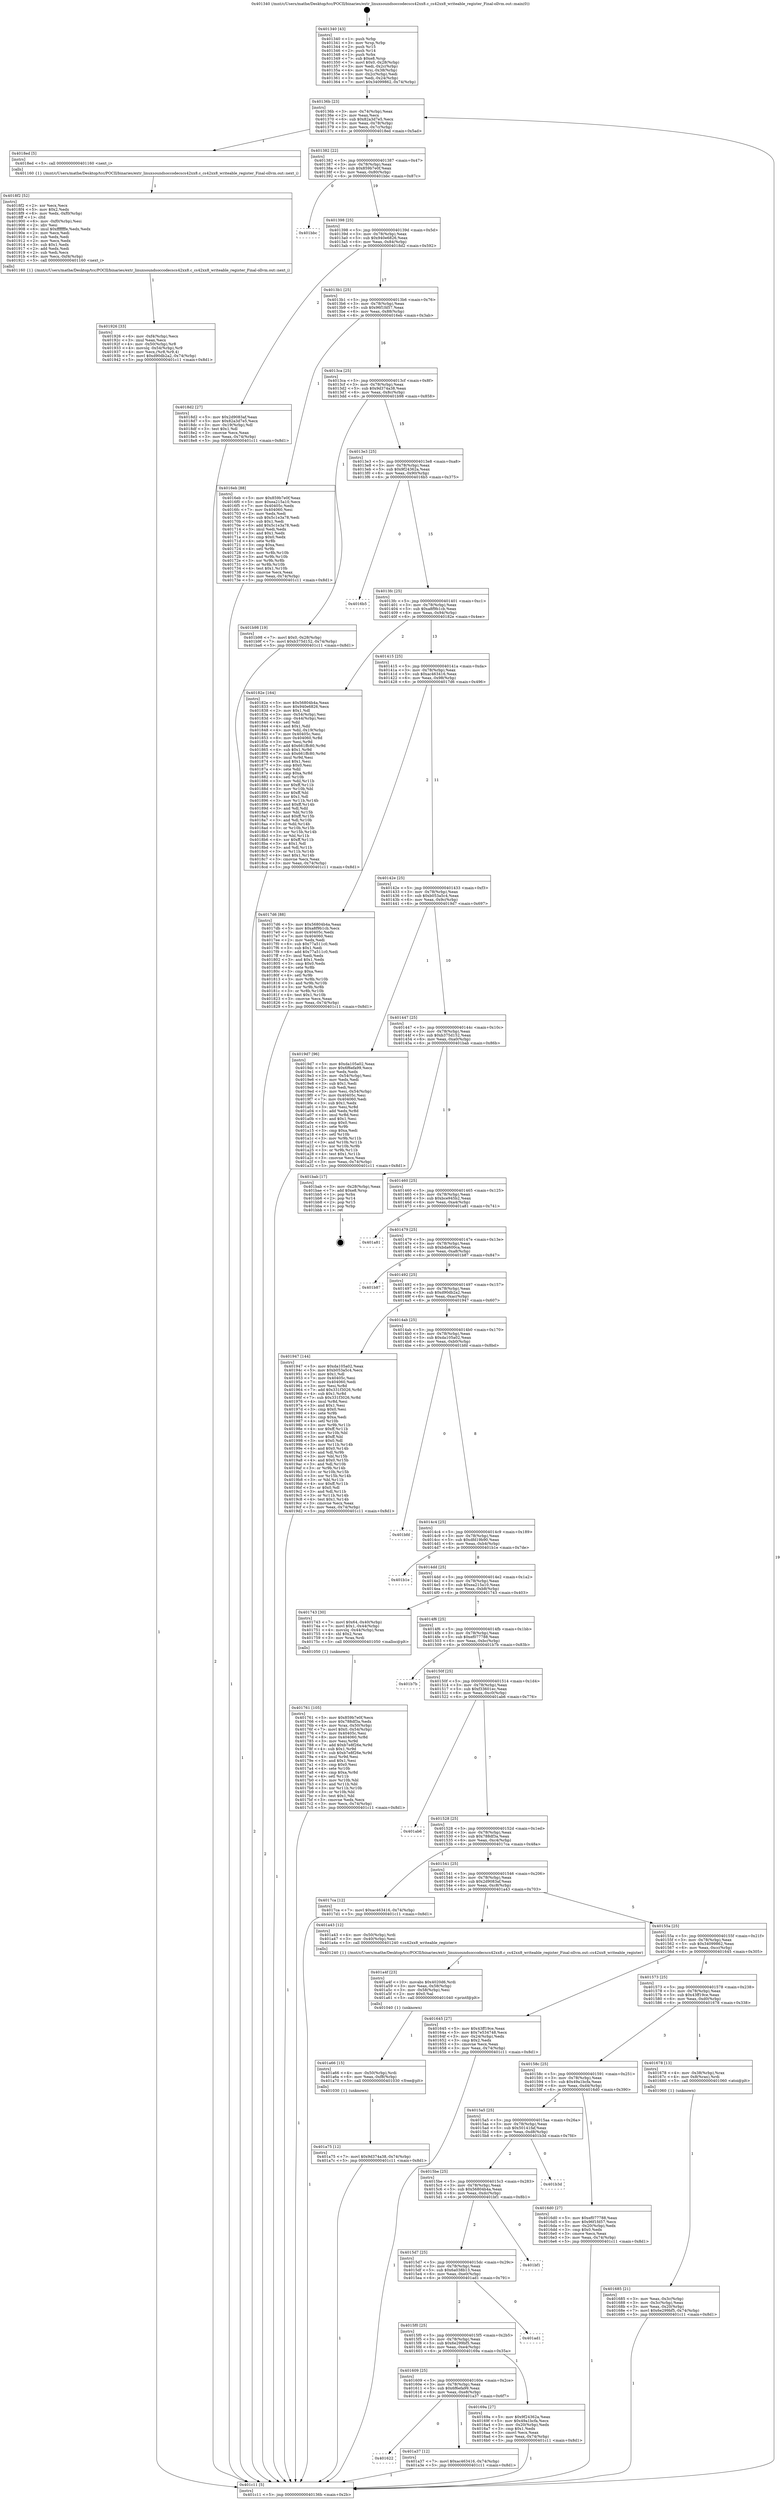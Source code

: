 digraph "0x401340" {
  label = "0x401340 (/mnt/c/Users/mathe/Desktop/tcc/POCII/binaries/extr_linuxsoundsoccodecscs42xx8.c_cs42xx8_writeable_register_Final-ollvm.out::main(0))"
  labelloc = "t"
  node[shape=record]

  Entry [label="",width=0.3,height=0.3,shape=circle,fillcolor=black,style=filled]
  "0x40136b" [label="{
     0x40136b [23]\l
     | [instrs]\l
     &nbsp;&nbsp;0x40136b \<+3\>: mov -0x74(%rbp),%eax\l
     &nbsp;&nbsp;0x40136e \<+2\>: mov %eax,%ecx\l
     &nbsp;&nbsp;0x401370 \<+6\>: sub $0x82a3d7e5,%ecx\l
     &nbsp;&nbsp;0x401376 \<+3\>: mov %eax,-0x78(%rbp)\l
     &nbsp;&nbsp;0x401379 \<+3\>: mov %ecx,-0x7c(%rbp)\l
     &nbsp;&nbsp;0x40137c \<+6\>: je 00000000004018ed \<main+0x5ad\>\l
  }"]
  "0x4018ed" [label="{
     0x4018ed [5]\l
     | [instrs]\l
     &nbsp;&nbsp;0x4018ed \<+5\>: call 0000000000401160 \<next_i\>\l
     | [calls]\l
     &nbsp;&nbsp;0x401160 \{1\} (/mnt/c/Users/mathe/Desktop/tcc/POCII/binaries/extr_linuxsoundsoccodecscs42xx8.c_cs42xx8_writeable_register_Final-ollvm.out::next_i)\l
  }"]
  "0x401382" [label="{
     0x401382 [22]\l
     | [instrs]\l
     &nbsp;&nbsp;0x401382 \<+5\>: jmp 0000000000401387 \<main+0x47\>\l
     &nbsp;&nbsp;0x401387 \<+3\>: mov -0x78(%rbp),%eax\l
     &nbsp;&nbsp;0x40138a \<+5\>: sub $0x859b7e0f,%eax\l
     &nbsp;&nbsp;0x40138f \<+3\>: mov %eax,-0x80(%rbp)\l
     &nbsp;&nbsp;0x401392 \<+6\>: je 0000000000401bbc \<main+0x87c\>\l
  }"]
  Exit [label="",width=0.3,height=0.3,shape=circle,fillcolor=black,style=filled,peripheries=2]
  "0x401bbc" [label="{
     0x401bbc\l
  }", style=dashed]
  "0x401398" [label="{
     0x401398 [25]\l
     | [instrs]\l
     &nbsp;&nbsp;0x401398 \<+5\>: jmp 000000000040139d \<main+0x5d\>\l
     &nbsp;&nbsp;0x40139d \<+3\>: mov -0x78(%rbp),%eax\l
     &nbsp;&nbsp;0x4013a0 \<+5\>: sub $0x940e6826,%eax\l
     &nbsp;&nbsp;0x4013a5 \<+6\>: mov %eax,-0x84(%rbp)\l
     &nbsp;&nbsp;0x4013ab \<+6\>: je 00000000004018d2 \<main+0x592\>\l
  }"]
  "0x401a75" [label="{
     0x401a75 [12]\l
     | [instrs]\l
     &nbsp;&nbsp;0x401a75 \<+7\>: movl $0x9d374a38,-0x74(%rbp)\l
     &nbsp;&nbsp;0x401a7c \<+5\>: jmp 0000000000401c11 \<main+0x8d1\>\l
  }"]
  "0x4018d2" [label="{
     0x4018d2 [27]\l
     | [instrs]\l
     &nbsp;&nbsp;0x4018d2 \<+5\>: mov $0x2d9083af,%eax\l
     &nbsp;&nbsp;0x4018d7 \<+5\>: mov $0x82a3d7e5,%ecx\l
     &nbsp;&nbsp;0x4018dc \<+3\>: mov -0x19(%rbp),%dl\l
     &nbsp;&nbsp;0x4018df \<+3\>: test $0x1,%dl\l
     &nbsp;&nbsp;0x4018e2 \<+3\>: cmovne %ecx,%eax\l
     &nbsp;&nbsp;0x4018e5 \<+3\>: mov %eax,-0x74(%rbp)\l
     &nbsp;&nbsp;0x4018e8 \<+5\>: jmp 0000000000401c11 \<main+0x8d1\>\l
  }"]
  "0x4013b1" [label="{
     0x4013b1 [25]\l
     | [instrs]\l
     &nbsp;&nbsp;0x4013b1 \<+5\>: jmp 00000000004013b6 \<main+0x76\>\l
     &nbsp;&nbsp;0x4013b6 \<+3\>: mov -0x78(%rbp),%eax\l
     &nbsp;&nbsp;0x4013b9 \<+5\>: sub $0x96f1fd57,%eax\l
     &nbsp;&nbsp;0x4013be \<+6\>: mov %eax,-0x88(%rbp)\l
     &nbsp;&nbsp;0x4013c4 \<+6\>: je 00000000004016eb \<main+0x3ab\>\l
  }"]
  "0x401a66" [label="{
     0x401a66 [15]\l
     | [instrs]\l
     &nbsp;&nbsp;0x401a66 \<+4\>: mov -0x50(%rbp),%rdi\l
     &nbsp;&nbsp;0x401a6a \<+6\>: mov %eax,-0xf8(%rbp)\l
     &nbsp;&nbsp;0x401a70 \<+5\>: call 0000000000401030 \<free@plt\>\l
     | [calls]\l
     &nbsp;&nbsp;0x401030 \{1\} (unknown)\l
  }"]
  "0x4016eb" [label="{
     0x4016eb [88]\l
     | [instrs]\l
     &nbsp;&nbsp;0x4016eb \<+5\>: mov $0x859b7e0f,%eax\l
     &nbsp;&nbsp;0x4016f0 \<+5\>: mov $0xea215a10,%ecx\l
     &nbsp;&nbsp;0x4016f5 \<+7\>: mov 0x40405c,%edx\l
     &nbsp;&nbsp;0x4016fc \<+7\>: mov 0x404060,%esi\l
     &nbsp;&nbsp;0x401703 \<+2\>: mov %edx,%edi\l
     &nbsp;&nbsp;0x401705 \<+6\>: sub $0x5c1e3a78,%edi\l
     &nbsp;&nbsp;0x40170b \<+3\>: sub $0x1,%edi\l
     &nbsp;&nbsp;0x40170e \<+6\>: add $0x5c1e3a78,%edi\l
     &nbsp;&nbsp;0x401714 \<+3\>: imul %edi,%edx\l
     &nbsp;&nbsp;0x401717 \<+3\>: and $0x1,%edx\l
     &nbsp;&nbsp;0x40171a \<+3\>: cmp $0x0,%edx\l
     &nbsp;&nbsp;0x40171d \<+4\>: sete %r8b\l
     &nbsp;&nbsp;0x401721 \<+3\>: cmp $0xa,%esi\l
     &nbsp;&nbsp;0x401724 \<+4\>: setl %r9b\l
     &nbsp;&nbsp;0x401728 \<+3\>: mov %r8b,%r10b\l
     &nbsp;&nbsp;0x40172b \<+3\>: and %r9b,%r10b\l
     &nbsp;&nbsp;0x40172e \<+3\>: xor %r9b,%r8b\l
     &nbsp;&nbsp;0x401731 \<+3\>: or %r8b,%r10b\l
     &nbsp;&nbsp;0x401734 \<+4\>: test $0x1,%r10b\l
     &nbsp;&nbsp;0x401738 \<+3\>: cmovne %ecx,%eax\l
     &nbsp;&nbsp;0x40173b \<+3\>: mov %eax,-0x74(%rbp)\l
     &nbsp;&nbsp;0x40173e \<+5\>: jmp 0000000000401c11 \<main+0x8d1\>\l
  }"]
  "0x4013ca" [label="{
     0x4013ca [25]\l
     | [instrs]\l
     &nbsp;&nbsp;0x4013ca \<+5\>: jmp 00000000004013cf \<main+0x8f\>\l
     &nbsp;&nbsp;0x4013cf \<+3\>: mov -0x78(%rbp),%eax\l
     &nbsp;&nbsp;0x4013d2 \<+5\>: sub $0x9d374a38,%eax\l
     &nbsp;&nbsp;0x4013d7 \<+6\>: mov %eax,-0x8c(%rbp)\l
     &nbsp;&nbsp;0x4013dd \<+6\>: je 0000000000401b98 \<main+0x858\>\l
  }"]
  "0x401a4f" [label="{
     0x401a4f [23]\l
     | [instrs]\l
     &nbsp;&nbsp;0x401a4f \<+10\>: movabs $0x4020d6,%rdi\l
     &nbsp;&nbsp;0x401a59 \<+3\>: mov %eax,-0x58(%rbp)\l
     &nbsp;&nbsp;0x401a5c \<+3\>: mov -0x58(%rbp),%esi\l
     &nbsp;&nbsp;0x401a5f \<+2\>: mov $0x0,%al\l
     &nbsp;&nbsp;0x401a61 \<+5\>: call 0000000000401040 \<printf@plt\>\l
     | [calls]\l
     &nbsp;&nbsp;0x401040 \{1\} (unknown)\l
  }"]
  "0x401b98" [label="{
     0x401b98 [19]\l
     | [instrs]\l
     &nbsp;&nbsp;0x401b98 \<+7\>: movl $0x0,-0x28(%rbp)\l
     &nbsp;&nbsp;0x401b9f \<+7\>: movl $0xb375d152,-0x74(%rbp)\l
     &nbsp;&nbsp;0x401ba6 \<+5\>: jmp 0000000000401c11 \<main+0x8d1\>\l
  }"]
  "0x4013e3" [label="{
     0x4013e3 [25]\l
     | [instrs]\l
     &nbsp;&nbsp;0x4013e3 \<+5\>: jmp 00000000004013e8 \<main+0xa8\>\l
     &nbsp;&nbsp;0x4013e8 \<+3\>: mov -0x78(%rbp),%eax\l
     &nbsp;&nbsp;0x4013eb \<+5\>: sub $0x9f24362a,%eax\l
     &nbsp;&nbsp;0x4013f0 \<+6\>: mov %eax,-0x90(%rbp)\l
     &nbsp;&nbsp;0x4013f6 \<+6\>: je 00000000004016b5 \<main+0x375\>\l
  }"]
  "0x401622" [label="{
     0x401622\l
  }", style=dashed]
  "0x4016b5" [label="{
     0x4016b5\l
  }", style=dashed]
  "0x4013fc" [label="{
     0x4013fc [25]\l
     | [instrs]\l
     &nbsp;&nbsp;0x4013fc \<+5\>: jmp 0000000000401401 \<main+0xc1\>\l
     &nbsp;&nbsp;0x401401 \<+3\>: mov -0x78(%rbp),%eax\l
     &nbsp;&nbsp;0x401404 \<+5\>: sub $0xa8f9b1cb,%eax\l
     &nbsp;&nbsp;0x401409 \<+6\>: mov %eax,-0x94(%rbp)\l
     &nbsp;&nbsp;0x40140f \<+6\>: je 000000000040182e \<main+0x4ee\>\l
  }"]
  "0x401a37" [label="{
     0x401a37 [12]\l
     | [instrs]\l
     &nbsp;&nbsp;0x401a37 \<+7\>: movl $0xac463416,-0x74(%rbp)\l
     &nbsp;&nbsp;0x401a3e \<+5\>: jmp 0000000000401c11 \<main+0x8d1\>\l
  }"]
  "0x40182e" [label="{
     0x40182e [164]\l
     | [instrs]\l
     &nbsp;&nbsp;0x40182e \<+5\>: mov $0x56804b4a,%eax\l
     &nbsp;&nbsp;0x401833 \<+5\>: mov $0x940e6826,%ecx\l
     &nbsp;&nbsp;0x401838 \<+2\>: mov $0x1,%dl\l
     &nbsp;&nbsp;0x40183a \<+3\>: mov -0x54(%rbp),%esi\l
     &nbsp;&nbsp;0x40183d \<+3\>: cmp -0x44(%rbp),%esi\l
     &nbsp;&nbsp;0x401840 \<+4\>: setl %dil\l
     &nbsp;&nbsp;0x401844 \<+4\>: and $0x1,%dil\l
     &nbsp;&nbsp;0x401848 \<+4\>: mov %dil,-0x19(%rbp)\l
     &nbsp;&nbsp;0x40184c \<+7\>: mov 0x40405c,%esi\l
     &nbsp;&nbsp;0x401853 \<+8\>: mov 0x404060,%r8d\l
     &nbsp;&nbsp;0x40185b \<+3\>: mov %esi,%r9d\l
     &nbsp;&nbsp;0x40185e \<+7\>: add $0x661ffc80,%r9d\l
     &nbsp;&nbsp;0x401865 \<+4\>: sub $0x1,%r9d\l
     &nbsp;&nbsp;0x401869 \<+7\>: sub $0x661ffc80,%r9d\l
     &nbsp;&nbsp;0x401870 \<+4\>: imul %r9d,%esi\l
     &nbsp;&nbsp;0x401874 \<+3\>: and $0x1,%esi\l
     &nbsp;&nbsp;0x401877 \<+3\>: cmp $0x0,%esi\l
     &nbsp;&nbsp;0x40187a \<+4\>: sete %dil\l
     &nbsp;&nbsp;0x40187e \<+4\>: cmp $0xa,%r8d\l
     &nbsp;&nbsp;0x401882 \<+4\>: setl %r10b\l
     &nbsp;&nbsp;0x401886 \<+3\>: mov %dil,%r11b\l
     &nbsp;&nbsp;0x401889 \<+4\>: xor $0xff,%r11b\l
     &nbsp;&nbsp;0x40188d \<+3\>: mov %r10b,%bl\l
     &nbsp;&nbsp;0x401890 \<+3\>: xor $0xff,%bl\l
     &nbsp;&nbsp;0x401893 \<+3\>: xor $0x1,%dl\l
     &nbsp;&nbsp;0x401896 \<+3\>: mov %r11b,%r14b\l
     &nbsp;&nbsp;0x401899 \<+4\>: and $0xff,%r14b\l
     &nbsp;&nbsp;0x40189d \<+3\>: and %dl,%dil\l
     &nbsp;&nbsp;0x4018a0 \<+3\>: mov %bl,%r15b\l
     &nbsp;&nbsp;0x4018a3 \<+4\>: and $0xff,%r15b\l
     &nbsp;&nbsp;0x4018a7 \<+3\>: and %dl,%r10b\l
     &nbsp;&nbsp;0x4018aa \<+3\>: or %dil,%r14b\l
     &nbsp;&nbsp;0x4018ad \<+3\>: or %r10b,%r15b\l
     &nbsp;&nbsp;0x4018b0 \<+3\>: xor %r15b,%r14b\l
     &nbsp;&nbsp;0x4018b3 \<+3\>: or %bl,%r11b\l
     &nbsp;&nbsp;0x4018b6 \<+4\>: xor $0xff,%r11b\l
     &nbsp;&nbsp;0x4018ba \<+3\>: or $0x1,%dl\l
     &nbsp;&nbsp;0x4018bd \<+3\>: and %dl,%r11b\l
     &nbsp;&nbsp;0x4018c0 \<+3\>: or %r11b,%r14b\l
     &nbsp;&nbsp;0x4018c3 \<+4\>: test $0x1,%r14b\l
     &nbsp;&nbsp;0x4018c7 \<+3\>: cmovne %ecx,%eax\l
     &nbsp;&nbsp;0x4018ca \<+3\>: mov %eax,-0x74(%rbp)\l
     &nbsp;&nbsp;0x4018cd \<+5\>: jmp 0000000000401c11 \<main+0x8d1\>\l
  }"]
  "0x401415" [label="{
     0x401415 [25]\l
     | [instrs]\l
     &nbsp;&nbsp;0x401415 \<+5\>: jmp 000000000040141a \<main+0xda\>\l
     &nbsp;&nbsp;0x40141a \<+3\>: mov -0x78(%rbp),%eax\l
     &nbsp;&nbsp;0x40141d \<+5\>: sub $0xac463416,%eax\l
     &nbsp;&nbsp;0x401422 \<+6\>: mov %eax,-0x98(%rbp)\l
     &nbsp;&nbsp;0x401428 \<+6\>: je 00000000004017d6 \<main+0x496\>\l
  }"]
  "0x401926" [label="{
     0x401926 [33]\l
     | [instrs]\l
     &nbsp;&nbsp;0x401926 \<+6\>: mov -0xf4(%rbp),%ecx\l
     &nbsp;&nbsp;0x40192c \<+3\>: imul %eax,%ecx\l
     &nbsp;&nbsp;0x40192f \<+4\>: mov -0x50(%rbp),%r8\l
     &nbsp;&nbsp;0x401933 \<+4\>: movslq -0x54(%rbp),%r9\l
     &nbsp;&nbsp;0x401937 \<+4\>: mov %ecx,(%r8,%r9,4)\l
     &nbsp;&nbsp;0x40193b \<+7\>: movl $0xd90db2a2,-0x74(%rbp)\l
     &nbsp;&nbsp;0x401942 \<+5\>: jmp 0000000000401c11 \<main+0x8d1\>\l
  }"]
  "0x4017d6" [label="{
     0x4017d6 [88]\l
     | [instrs]\l
     &nbsp;&nbsp;0x4017d6 \<+5\>: mov $0x56804b4a,%eax\l
     &nbsp;&nbsp;0x4017db \<+5\>: mov $0xa8f9b1cb,%ecx\l
     &nbsp;&nbsp;0x4017e0 \<+7\>: mov 0x40405c,%edx\l
     &nbsp;&nbsp;0x4017e7 \<+7\>: mov 0x404060,%esi\l
     &nbsp;&nbsp;0x4017ee \<+2\>: mov %edx,%edi\l
     &nbsp;&nbsp;0x4017f0 \<+6\>: sub $0x77a511c0,%edi\l
     &nbsp;&nbsp;0x4017f6 \<+3\>: sub $0x1,%edi\l
     &nbsp;&nbsp;0x4017f9 \<+6\>: add $0x77a511c0,%edi\l
     &nbsp;&nbsp;0x4017ff \<+3\>: imul %edi,%edx\l
     &nbsp;&nbsp;0x401802 \<+3\>: and $0x1,%edx\l
     &nbsp;&nbsp;0x401805 \<+3\>: cmp $0x0,%edx\l
     &nbsp;&nbsp;0x401808 \<+4\>: sete %r8b\l
     &nbsp;&nbsp;0x40180c \<+3\>: cmp $0xa,%esi\l
     &nbsp;&nbsp;0x40180f \<+4\>: setl %r9b\l
     &nbsp;&nbsp;0x401813 \<+3\>: mov %r8b,%r10b\l
     &nbsp;&nbsp;0x401816 \<+3\>: and %r9b,%r10b\l
     &nbsp;&nbsp;0x401819 \<+3\>: xor %r9b,%r8b\l
     &nbsp;&nbsp;0x40181c \<+3\>: or %r8b,%r10b\l
     &nbsp;&nbsp;0x40181f \<+4\>: test $0x1,%r10b\l
     &nbsp;&nbsp;0x401823 \<+3\>: cmovne %ecx,%eax\l
     &nbsp;&nbsp;0x401826 \<+3\>: mov %eax,-0x74(%rbp)\l
     &nbsp;&nbsp;0x401829 \<+5\>: jmp 0000000000401c11 \<main+0x8d1\>\l
  }"]
  "0x40142e" [label="{
     0x40142e [25]\l
     | [instrs]\l
     &nbsp;&nbsp;0x40142e \<+5\>: jmp 0000000000401433 \<main+0xf3\>\l
     &nbsp;&nbsp;0x401433 \<+3\>: mov -0x78(%rbp),%eax\l
     &nbsp;&nbsp;0x401436 \<+5\>: sub $0xb053a5c4,%eax\l
     &nbsp;&nbsp;0x40143b \<+6\>: mov %eax,-0x9c(%rbp)\l
     &nbsp;&nbsp;0x401441 \<+6\>: je 00000000004019d7 \<main+0x697\>\l
  }"]
  "0x4018f2" [label="{
     0x4018f2 [52]\l
     | [instrs]\l
     &nbsp;&nbsp;0x4018f2 \<+2\>: xor %ecx,%ecx\l
     &nbsp;&nbsp;0x4018f4 \<+5\>: mov $0x2,%edx\l
     &nbsp;&nbsp;0x4018f9 \<+6\>: mov %edx,-0xf0(%rbp)\l
     &nbsp;&nbsp;0x4018ff \<+1\>: cltd\l
     &nbsp;&nbsp;0x401900 \<+6\>: mov -0xf0(%rbp),%esi\l
     &nbsp;&nbsp;0x401906 \<+2\>: idiv %esi\l
     &nbsp;&nbsp;0x401908 \<+6\>: imul $0xfffffffe,%edx,%edx\l
     &nbsp;&nbsp;0x40190e \<+2\>: mov %ecx,%edi\l
     &nbsp;&nbsp;0x401910 \<+2\>: sub %edx,%edi\l
     &nbsp;&nbsp;0x401912 \<+2\>: mov %ecx,%edx\l
     &nbsp;&nbsp;0x401914 \<+3\>: sub $0x1,%edx\l
     &nbsp;&nbsp;0x401917 \<+2\>: add %edx,%edi\l
     &nbsp;&nbsp;0x401919 \<+2\>: sub %edi,%ecx\l
     &nbsp;&nbsp;0x40191b \<+6\>: mov %ecx,-0xf4(%rbp)\l
     &nbsp;&nbsp;0x401921 \<+5\>: call 0000000000401160 \<next_i\>\l
     | [calls]\l
     &nbsp;&nbsp;0x401160 \{1\} (/mnt/c/Users/mathe/Desktop/tcc/POCII/binaries/extr_linuxsoundsoccodecscs42xx8.c_cs42xx8_writeable_register_Final-ollvm.out::next_i)\l
  }"]
  "0x4019d7" [label="{
     0x4019d7 [96]\l
     | [instrs]\l
     &nbsp;&nbsp;0x4019d7 \<+5\>: mov $0xda105a02,%eax\l
     &nbsp;&nbsp;0x4019dc \<+5\>: mov $0x6f6efa99,%ecx\l
     &nbsp;&nbsp;0x4019e1 \<+2\>: xor %edx,%edx\l
     &nbsp;&nbsp;0x4019e3 \<+3\>: mov -0x54(%rbp),%esi\l
     &nbsp;&nbsp;0x4019e6 \<+2\>: mov %edx,%edi\l
     &nbsp;&nbsp;0x4019e8 \<+3\>: sub $0x1,%edi\l
     &nbsp;&nbsp;0x4019eb \<+2\>: sub %edi,%esi\l
     &nbsp;&nbsp;0x4019ed \<+3\>: mov %esi,-0x54(%rbp)\l
     &nbsp;&nbsp;0x4019f0 \<+7\>: mov 0x40405c,%esi\l
     &nbsp;&nbsp;0x4019f7 \<+7\>: mov 0x404060,%edi\l
     &nbsp;&nbsp;0x4019fe \<+3\>: sub $0x1,%edx\l
     &nbsp;&nbsp;0x401a01 \<+3\>: mov %esi,%r8d\l
     &nbsp;&nbsp;0x401a04 \<+3\>: add %edx,%r8d\l
     &nbsp;&nbsp;0x401a07 \<+4\>: imul %r8d,%esi\l
     &nbsp;&nbsp;0x401a0b \<+3\>: and $0x1,%esi\l
     &nbsp;&nbsp;0x401a0e \<+3\>: cmp $0x0,%esi\l
     &nbsp;&nbsp;0x401a11 \<+4\>: sete %r9b\l
     &nbsp;&nbsp;0x401a15 \<+3\>: cmp $0xa,%edi\l
     &nbsp;&nbsp;0x401a18 \<+4\>: setl %r10b\l
     &nbsp;&nbsp;0x401a1c \<+3\>: mov %r9b,%r11b\l
     &nbsp;&nbsp;0x401a1f \<+3\>: and %r10b,%r11b\l
     &nbsp;&nbsp;0x401a22 \<+3\>: xor %r10b,%r9b\l
     &nbsp;&nbsp;0x401a25 \<+3\>: or %r9b,%r11b\l
     &nbsp;&nbsp;0x401a28 \<+4\>: test $0x1,%r11b\l
     &nbsp;&nbsp;0x401a2c \<+3\>: cmovne %ecx,%eax\l
     &nbsp;&nbsp;0x401a2f \<+3\>: mov %eax,-0x74(%rbp)\l
     &nbsp;&nbsp;0x401a32 \<+5\>: jmp 0000000000401c11 \<main+0x8d1\>\l
  }"]
  "0x401447" [label="{
     0x401447 [25]\l
     | [instrs]\l
     &nbsp;&nbsp;0x401447 \<+5\>: jmp 000000000040144c \<main+0x10c\>\l
     &nbsp;&nbsp;0x40144c \<+3\>: mov -0x78(%rbp),%eax\l
     &nbsp;&nbsp;0x40144f \<+5\>: sub $0xb375d152,%eax\l
     &nbsp;&nbsp;0x401454 \<+6\>: mov %eax,-0xa0(%rbp)\l
     &nbsp;&nbsp;0x40145a \<+6\>: je 0000000000401bab \<main+0x86b\>\l
  }"]
  "0x401761" [label="{
     0x401761 [105]\l
     | [instrs]\l
     &nbsp;&nbsp;0x401761 \<+5\>: mov $0x859b7e0f,%ecx\l
     &nbsp;&nbsp;0x401766 \<+5\>: mov $0x788df3a,%edx\l
     &nbsp;&nbsp;0x40176b \<+4\>: mov %rax,-0x50(%rbp)\l
     &nbsp;&nbsp;0x40176f \<+7\>: movl $0x0,-0x54(%rbp)\l
     &nbsp;&nbsp;0x401776 \<+7\>: mov 0x40405c,%esi\l
     &nbsp;&nbsp;0x40177d \<+8\>: mov 0x404060,%r8d\l
     &nbsp;&nbsp;0x401785 \<+3\>: mov %esi,%r9d\l
     &nbsp;&nbsp;0x401788 \<+7\>: add $0xb7e8f26e,%r9d\l
     &nbsp;&nbsp;0x40178f \<+4\>: sub $0x1,%r9d\l
     &nbsp;&nbsp;0x401793 \<+7\>: sub $0xb7e8f26e,%r9d\l
     &nbsp;&nbsp;0x40179a \<+4\>: imul %r9d,%esi\l
     &nbsp;&nbsp;0x40179e \<+3\>: and $0x1,%esi\l
     &nbsp;&nbsp;0x4017a1 \<+3\>: cmp $0x0,%esi\l
     &nbsp;&nbsp;0x4017a4 \<+4\>: sete %r10b\l
     &nbsp;&nbsp;0x4017a8 \<+4\>: cmp $0xa,%r8d\l
     &nbsp;&nbsp;0x4017ac \<+4\>: setl %r11b\l
     &nbsp;&nbsp;0x4017b0 \<+3\>: mov %r10b,%bl\l
     &nbsp;&nbsp;0x4017b3 \<+3\>: and %r11b,%bl\l
     &nbsp;&nbsp;0x4017b6 \<+3\>: xor %r11b,%r10b\l
     &nbsp;&nbsp;0x4017b9 \<+3\>: or %r10b,%bl\l
     &nbsp;&nbsp;0x4017bc \<+3\>: test $0x1,%bl\l
     &nbsp;&nbsp;0x4017bf \<+3\>: cmovne %edx,%ecx\l
     &nbsp;&nbsp;0x4017c2 \<+3\>: mov %ecx,-0x74(%rbp)\l
     &nbsp;&nbsp;0x4017c5 \<+5\>: jmp 0000000000401c11 \<main+0x8d1\>\l
  }"]
  "0x401bab" [label="{
     0x401bab [17]\l
     | [instrs]\l
     &nbsp;&nbsp;0x401bab \<+3\>: mov -0x28(%rbp),%eax\l
     &nbsp;&nbsp;0x401bae \<+7\>: add $0xe8,%rsp\l
     &nbsp;&nbsp;0x401bb5 \<+1\>: pop %rbx\l
     &nbsp;&nbsp;0x401bb6 \<+2\>: pop %r14\l
     &nbsp;&nbsp;0x401bb8 \<+2\>: pop %r15\l
     &nbsp;&nbsp;0x401bba \<+1\>: pop %rbp\l
     &nbsp;&nbsp;0x401bbb \<+1\>: ret\l
  }"]
  "0x401460" [label="{
     0x401460 [25]\l
     | [instrs]\l
     &nbsp;&nbsp;0x401460 \<+5\>: jmp 0000000000401465 \<main+0x125\>\l
     &nbsp;&nbsp;0x401465 \<+3\>: mov -0x78(%rbp),%eax\l
     &nbsp;&nbsp;0x401468 \<+5\>: sub $0xbce945b2,%eax\l
     &nbsp;&nbsp;0x40146d \<+6\>: mov %eax,-0xa4(%rbp)\l
     &nbsp;&nbsp;0x401473 \<+6\>: je 0000000000401a81 \<main+0x741\>\l
  }"]
  "0x401609" [label="{
     0x401609 [25]\l
     | [instrs]\l
     &nbsp;&nbsp;0x401609 \<+5\>: jmp 000000000040160e \<main+0x2ce\>\l
     &nbsp;&nbsp;0x40160e \<+3\>: mov -0x78(%rbp),%eax\l
     &nbsp;&nbsp;0x401611 \<+5\>: sub $0x6f6efa99,%eax\l
     &nbsp;&nbsp;0x401616 \<+6\>: mov %eax,-0xe8(%rbp)\l
     &nbsp;&nbsp;0x40161c \<+6\>: je 0000000000401a37 \<main+0x6f7\>\l
  }"]
  "0x401a81" [label="{
     0x401a81\l
  }", style=dashed]
  "0x401479" [label="{
     0x401479 [25]\l
     | [instrs]\l
     &nbsp;&nbsp;0x401479 \<+5\>: jmp 000000000040147e \<main+0x13e\>\l
     &nbsp;&nbsp;0x40147e \<+3\>: mov -0x78(%rbp),%eax\l
     &nbsp;&nbsp;0x401481 \<+5\>: sub $0xbda600ca,%eax\l
     &nbsp;&nbsp;0x401486 \<+6\>: mov %eax,-0xa8(%rbp)\l
     &nbsp;&nbsp;0x40148c \<+6\>: je 0000000000401b87 \<main+0x847\>\l
  }"]
  "0x40169a" [label="{
     0x40169a [27]\l
     | [instrs]\l
     &nbsp;&nbsp;0x40169a \<+5\>: mov $0x9f24362a,%eax\l
     &nbsp;&nbsp;0x40169f \<+5\>: mov $0x49a1bcfa,%ecx\l
     &nbsp;&nbsp;0x4016a4 \<+3\>: mov -0x20(%rbp),%edx\l
     &nbsp;&nbsp;0x4016a7 \<+3\>: cmp $0x1,%edx\l
     &nbsp;&nbsp;0x4016aa \<+3\>: cmovl %ecx,%eax\l
     &nbsp;&nbsp;0x4016ad \<+3\>: mov %eax,-0x74(%rbp)\l
     &nbsp;&nbsp;0x4016b0 \<+5\>: jmp 0000000000401c11 \<main+0x8d1\>\l
  }"]
  "0x401b87" [label="{
     0x401b87\l
  }", style=dashed]
  "0x401492" [label="{
     0x401492 [25]\l
     | [instrs]\l
     &nbsp;&nbsp;0x401492 \<+5\>: jmp 0000000000401497 \<main+0x157\>\l
     &nbsp;&nbsp;0x401497 \<+3\>: mov -0x78(%rbp),%eax\l
     &nbsp;&nbsp;0x40149a \<+5\>: sub $0xd90db2a2,%eax\l
     &nbsp;&nbsp;0x40149f \<+6\>: mov %eax,-0xac(%rbp)\l
     &nbsp;&nbsp;0x4014a5 \<+6\>: je 0000000000401947 \<main+0x607\>\l
  }"]
  "0x4015f0" [label="{
     0x4015f0 [25]\l
     | [instrs]\l
     &nbsp;&nbsp;0x4015f0 \<+5\>: jmp 00000000004015f5 \<main+0x2b5\>\l
     &nbsp;&nbsp;0x4015f5 \<+3\>: mov -0x78(%rbp),%eax\l
     &nbsp;&nbsp;0x4015f8 \<+5\>: sub $0x6e299bf5,%eax\l
     &nbsp;&nbsp;0x4015fd \<+6\>: mov %eax,-0xe4(%rbp)\l
     &nbsp;&nbsp;0x401603 \<+6\>: je 000000000040169a \<main+0x35a\>\l
  }"]
  "0x401947" [label="{
     0x401947 [144]\l
     | [instrs]\l
     &nbsp;&nbsp;0x401947 \<+5\>: mov $0xda105a02,%eax\l
     &nbsp;&nbsp;0x40194c \<+5\>: mov $0xb053a5c4,%ecx\l
     &nbsp;&nbsp;0x401951 \<+2\>: mov $0x1,%dl\l
     &nbsp;&nbsp;0x401953 \<+7\>: mov 0x40405c,%esi\l
     &nbsp;&nbsp;0x40195a \<+7\>: mov 0x404060,%edi\l
     &nbsp;&nbsp;0x401961 \<+3\>: mov %esi,%r8d\l
     &nbsp;&nbsp;0x401964 \<+7\>: add $0x331f3026,%r8d\l
     &nbsp;&nbsp;0x40196b \<+4\>: sub $0x1,%r8d\l
     &nbsp;&nbsp;0x40196f \<+7\>: sub $0x331f3026,%r8d\l
     &nbsp;&nbsp;0x401976 \<+4\>: imul %r8d,%esi\l
     &nbsp;&nbsp;0x40197a \<+3\>: and $0x1,%esi\l
     &nbsp;&nbsp;0x40197d \<+3\>: cmp $0x0,%esi\l
     &nbsp;&nbsp;0x401980 \<+4\>: sete %r9b\l
     &nbsp;&nbsp;0x401984 \<+3\>: cmp $0xa,%edi\l
     &nbsp;&nbsp;0x401987 \<+4\>: setl %r10b\l
     &nbsp;&nbsp;0x40198b \<+3\>: mov %r9b,%r11b\l
     &nbsp;&nbsp;0x40198e \<+4\>: xor $0xff,%r11b\l
     &nbsp;&nbsp;0x401992 \<+3\>: mov %r10b,%bl\l
     &nbsp;&nbsp;0x401995 \<+3\>: xor $0xff,%bl\l
     &nbsp;&nbsp;0x401998 \<+3\>: xor $0x0,%dl\l
     &nbsp;&nbsp;0x40199b \<+3\>: mov %r11b,%r14b\l
     &nbsp;&nbsp;0x40199e \<+4\>: and $0x0,%r14b\l
     &nbsp;&nbsp;0x4019a2 \<+3\>: and %dl,%r9b\l
     &nbsp;&nbsp;0x4019a5 \<+3\>: mov %bl,%r15b\l
     &nbsp;&nbsp;0x4019a8 \<+4\>: and $0x0,%r15b\l
     &nbsp;&nbsp;0x4019ac \<+3\>: and %dl,%r10b\l
     &nbsp;&nbsp;0x4019af \<+3\>: or %r9b,%r14b\l
     &nbsp;&nbsp;0x4019b2 \<+3\>: or %r10b,%r15b\l
     &nbsp;&nbsp;0x4019b5 \<+3\>: xor %r15b,%r14b\l
     &nbsp;&nbsp;0x4019b8 \<+3\>: or %bl,%r11b\l
     &nbsp;&nbsp;0x4019bb \<+4\>: xor $0xff,%r11b\l
     &nbsp;&nbsp;0x4019bf \<+3\>: or $0x0,%dl\l
     &nbsp;&nbsp;0x4019c2 \<+3\>: and %dl,%r11b\l
     &nbsp;&nbsp;0x4019c5 \<+3\>: or %r11b,%r14b\l
     &nbsp;&nbsp;0x4019c8 \<+4\>: test $0x1,%r14b\l
     &nbsp;&nbsp;0x4019cc \<+3\>: cmovne %ecx,%eax\l
     &nbsp;&nbsp;0x4019cf \<+3\>: mov %eax,-0x74(%rbp)\l
     &nbsp;&nbsp;0x4019d2 \<+5\>: jmp 0000000000401c11 \<main+0x8d1\>\l
  }"]
  "0x4014ab" [label="{
     0x4014ab [25]\l
     | [instrs]\l
     &nbsp;&nbsp;0x4014ab \<+5\>: jmp 00000000004014b0 \<main+0x170\>\l
     &nbsp;&nbsp;0x4014b0 \<+3\>: mov -0x78(%rbp),%eax\l
     &nbsp;&nbsp;0x4014b3 \<+5\>: sub $0xda105a02,%eax\l
     &nbsp;&nbsp;0x4014b8 \<+6\>: mov %eax,-0xb0(%rbp)\l
     &nbsp;&nbsp;0x4014be \<+6\>: je 0000000000401bfd \<main+0x8bd\>\l
  }"]
  "0x401ad1" [label="{
     0x401ad1\l
  }", style=dashed]
  "0x401bfd" [label="{
     0x401bfd\l
  }", style=dashed]
  "0x4014c4" [label="{
     0x4014c4 [25]\l
     | [instrs]\l
     &nbsp;&nbsp;0x4014c4 \<+5\>: jmp 00000000004014c9 \<main+0x189\>\l
     &nbsp;&nbsp;0x4014c9 \<+3\>: mov -0x78(%rbp),%eax\l
     &nbsp;&nbsp;0x4014cc \<+5\>: sub $0xdfd19b90,%eax\l
     &nbsp;&nbsp;0x4014d1 \<+6\>: mov %eax,-0xb4(%rbp)\l
     &nbsp;&nbsp;0x4014d7 \<+6\>: je 0000000000401b1e \<main+0x7de\>\l
  }"]
  "0x4015d7" [label="{
     0x4015d7 [25]\l
     | [instrs]\l
     &nbsp;&nbsp;0x4015d7 \<+5\>: jmp 00000000004015dc \<main+0x29c\>\l
     &nbsp;&nbsp;0x4015dc \<+3\>: mov -0x78(%rbp),%eax\l
     &nbsp;&nbsp;0x4015df \<+5\>: sub $0x6a038b13,%eax\l
     &nbsp;&nbsp;0x4015e4 \<+6\>: mov %eax,-0xe0(%rbp)\l
     &nbsp;&nbsp;0x4015ea \<+6\>: je 0000000000401ad1 \<main+0x791\>\l
  }"]
  "0x401b1e" [label="{
     0x401b1e\l
  }", style=dashed]
  "0x4014dd" [label="{
     0x4014dd [25]\l
     | [instrs]\l
     &nbsp;&nbsp;0x4014dd \<+5\>: jmp 00000000004014e2 \<main+0x1a2\>\l
     &nbsp;&nbsp;0x4014e2 \<+3\>: mov -0x78(%rbp),%eax\l
     &nbsp;&nbsp;0x4014e5 \<+5\>: sub $0xea215a10,%eax\l
     &nbsp;&nbsp;0x4014ea \<+6\>: mov %eax,-0xb8(%rbp)\l
     &nbsp;&nbsp;0x4014f0 \<+6\>: je 0000000000401743 \<main+0x403\>\l
  }"]
  "0x401bf1" [label="{
     0x401bf1\l
  }", style=dashed]
  "0x401743" [label="{
     0x401743 [30]\l
     | [instrs]\l
     &nbsp;&nbsp;0x401743 \<+7\>: movl $0x64,-0x40(%rbp)\l
     &nbsp;&nbsp;0x40174a \<+7\>: movl $0x1,-0x44(%rbp)\l
     &nbsp;&nbsp;0x401751 \<+4\>: movslq -0x44(%rbp),%rax\l
     &nbsp;&nbsp;0x401755 \<+4\>: shl $0x2,%rax\l
     &nbsp;&nbsp;0x401759 \<+3\>: mov %rax,%rdi\l
     &nbsp;&nbsp;0x40175c \<+5\>: call 0000000000401050 \<malloc@plt\>\l
     | [calls]\l
     &nbsp;&nbsp;0x401050 \{1\} (unknown)\l
  }"]
  "0x4014f6" [label="{
     0x4014f6 [25]\l
     | [instrs]\l
     &nbsp;&nbsp;0x4014f6 \<+5\>: jmp 00000000004014fb \<main+0x1bb\>\l
     &nbsp;&nbsp;0x4014fb \<+3\>: mov -0x78(%rbp),%eax\l
     &nbsp;&nbsp;0x4014fe \<+5\>: sub $0xef077788,%eax\l
     &nbsp;&nbsp;0x401503 \<+6\>: mov %eax,-0xbc(%rbp)\l
     &nbsp;&nbsp;0x401509 \<+6\>: je 0000000000401b7b \<main+0x83b\>\l
  }"]
  "0x4015be" [label="{
     0x4015be [25]\l
     | [instrs]\l
     &nbsp;&nbsp;0x4015be \<+5\>: jmp 00000000004015c3 \<main+0x283\>\l
     &nbsp;&nbsp;0x4015c3 \<+3\>: mov -0x78(%rbp),%eax\l
     &nbsp;&nbsp;0x4015c6 \<+5\>: sub $0x56804b4a,%eax\l
     &nbsp;&nbsp;0x4015cb \<+6\>: mov %eax,-0xdc(%rbp)\l
     &nbsp;&nbsp;0x4015d1 \<+6\>: je 0000000000401bf1 \<main+0x8b1\>\l
  }"]
  "0x401b7b" [label="{
     0x401b7b\l
  }", style=dashed]
  "0x40150f" [label="{
     0x40150f [25]\l
     | [instrs]\l
     &nbsp;&nbsp;0x40150f \<+5\>: jmp 0000000000401514 \<main+0x1d4\>\l
     &nbsp;&nbsp;0x401514 \<+3\>: mov -0x78(%rbp),%eax\l
     &nbsp;&nbsp;0x401517 \<+5\>: sub $0xf33601ec,%eax\l
     &nbsp;&nbsp;0x40151c \<+6\>: mov %eax,-0xc0(%rbp)\l
     &nbsp;&nbsp;0x401522 \<+6\>: je 0000000000401ab6 \<main+0x776\>\l
  }"]
  "0x401b3d" [label="{
     0x401b3d\l
  }", style=dashed]
  "0x401ab6" [label="{
     0x401ab6\l
  }", style=dashed]
  "0x401528" [label="{
     0x401528 [25]\l
     | [instrs]\l
     &nbsp;&nbsp;0x401528 \<+5\>: jmp 000000000040152d \<main+0x1ed\>\l
     &nbsp;&nbsp;0x40152d \<+3\>: mov -0x78(%rbp),%eax\l
     &nbsp;&nbsp;0x401530 \<+5\>: sub $0x788df3a,%eax\l
     &nbsp;&nbsp;0x401535 \<+6\>: mov %eax,-0xc4(%rbp)\l
     &nbsp;&nbsp;0x40153b \<+6\>: je 00000000004017ca \<main+0x48a\>\l
  }"]
  "0x4015a5" [label="{
     0x4015a5 [25]\l
     | [instrs]\l
     &nbsp;&nbsp;0x4015a5 \<+5\>: jmp 00000000004015aa \<main+0x26a\>\l
     &nbsp;&nbsp;0x4015aa \<+3\>: mov -0x78(%rbp),%eax\l
     &nbsp;&nbsp;0x4015ad \<+5\>: sub $0x50141faf,%eax\l
     &nbsp;&nbsp;0x4015b2 \<+6\>: mov %eax,-0xd8(%rbp)\l
     &nbsp;&nbsp;0x4015b8 \<+6\>: je 0000000000401b3d \<main+0x7fd\>\l
  }"]
  "0x4017ca" [label="{
     0x4017ca [12]\l
     | [instrs]\l
     &nbsp;&nbsp;0x4017ca \<+7\>: movl $0xac463416,-0x74(%rbp)\l
     &nbsp;&nbsp;0x4017d1 \<+5\>: jmp 0000000000401c11 \<main+0x8d1\>\l
  }"]
  "0x401541" [label="{
     0x401541 [25]\l
     | [instrs]\l
     &nbsp;&nbsp;0x401541 \<+5\>: jmp 0000000000401546 \<main+0x206\>\l
     &nbsp;&nbsp;0x401546 \<+3\>: mov -0x78(%rbp),%eax\l
     &nbsp;&nbsp;0x401549 \<+5\>: sub $0x2d9083af,%eax\l
     &nbsp;&nbsp;0x40154e \<+6\>: mov %eax,-0xc8(%rbp)\l
     &nbsp;&nbsp;0x401554 \<+6\>: je 0000000000401a43 \<main+0x703\>\l
  }"]
  "0x4016d0" [label="{
     0x4016d0 [27]\l
     | [instrs]\l
     &nbsp;&nbsp;0x4016d0 \<+5\>: mov $0xef077788,%eax\l
     &nbsp;&nbsp;0x4016d5 \<+5\>: mov $0x96f1fd57,%ecx\l
     &nbsp;&nbsp;0x4016da \<+3\>: mov -0x20(%rbp),%edx\l
     &nbsp;&nbsp;0x4016dd \<+3\>: cmp $0x0,%edx\l
     &nbsp;&nbsp;0x4016e0 \<+3\>: cmove %ecx,%eax\l
     &nbsp;&nbsp;0x4016e3 \<+3\>: mov %eax,-0x74(%rbp)\l
     &nbsp;&nbsp;0x4016e6 \<+5\>: jmp 0000000000401c11 \<main+0x8d1\>\l
  }"]
  "0x401a43" [label="{
     0x401a43 [12]\l
     | [instrs]\l
     &nbsp;&nbsp;0x401a43 \<+4\>: mov -0x50(%rbp),%rdi\l
     &nbsp;&nbsp;0x401a47 \<+3\>: mov -0x40(%rbp),%esi\l
     &nbsp;&nbsp;0x401a4a \<+5\>: call 0000000000401240 \<cs42xx8_writeable_register\>\l
     | [calls]\l
     &nbsp;&nbsp;0x401240 \{1\} (/mnt/c/Users/mathe/Desktop/tcc/POCII/binaries/extr_linuxsoundsoccodecscs42xx8.c_cs42xx8_writeable_register_Final-ollvm.out::cs42xx8_writeable_register)\l
  }"]
  "0x40155a" [label="{
     0x40155a [25]\l
     | [instrs]\l
     &nbsp;&nbsp;0x40155a \<+5\>: jmp 000000000040155f \<main+0x21f\>\l
     &nbsp;&nbsp;0x40155f \<+3\>: mov -0x78(%rbp),%eax\l
     &nbsp;&nbsp;0x401562 \<+5\>: sub $0x34099862,%eax\l
     &nbsp;&nbsp;0x401567 \<+6\>: mov %eax,-0xcc(%rbp)\l
     &nbsp;&nbsp;0x40156d \<+6\>: je 0000000000401645 \<main+0x305\>\l
  }"]
  "0x401685" [label="{
     0x401685 [21]\l
     | [instrs]\l
     &nbsp;&nbsp;0x401685 \<+3\>: mov %eax,-0x3c(%rbp)\l
     &nbsp;&nbsp;0x401688 \<+3\>: mov -0x3c(%rbp),%eax\l
     &nbsp;&nbsp;0x40168b \<+3\>: mov %eax,-0x20(%rbp)\l
     &nbsp;&nbsp;0x40168e \<+7\>: movl $0x6e299bf5,-0x74(%rbp)\l
     &nbsp;&nbsp;0x401695 \<+5\>: jmp 0000000000401c11 \<main+0x8d1\>\l
  }"]
  "0x401645" [label="{
     0x401645 [27]\l
     | [instrs]\l
     &nbsp;&nbsp;0x401645 \<+5\>: mov $0x43ff19ce,%eax\l
     &nbsp;&nbsp;0x40164a \<+5\>: mov $0x7e534748,%ecx\l
     &nbsp;&nbsp;0x40164f \<+3\>: mov -0x24(%rbp),%edx\l
     &nbsp;&nbsp;0x401652 \<+3\>: cmp $0x2,%edx\l
     &nbsp;&nbsp;0x401655 \<+3\>: cmovne %ecx,%eax\l
     &nbsp;&nbsp;0x401658 \<+3\>: mov %eax,-0x74(%rbp)\l
     &nbsp;&nbsp;0x40165b \<+5\>: jmp 0000000000401c11 \<main+0x8d1\>\l
  }"]
  "0x401573" [label="{
     0x401573 [25]\l
     | [instrs]\l
     &nbsp;&nbsp;0x401573 \<+5\>: jmp 0000000000401578 \<main+0x238\>\l
     &nbsp;&nbsp;0x401578 \<+3\>: mov -0x78(%rbp),%eax\l
     &nbsp;&nbsp;0x40157b \<+5\>: sub $0x43ff19ce,%eax\l
     &nbsp;&nbsp;0x401580 \<+6\>: mov %eax,-0xd0(%rbp)\l
     &nbsp;&nbsp;0x401586 \<+6\>: je 0000000000401678 \<main+0x338\>\l
  }"]
  "0x401c11" [label="{
     0x401c11 [5]\l
     | [instrs]\l
     &nbsp;&nbsp;0x401c11 \<+5\>: jmp 000000000040136b \<main+0x2b\>\l
  }"]
  "0x401340" [label="{
     0x401340 [43]\l
     | [instrs]\l
     &nbsp;&nbsp;0x401340 \<+1\>: push %rbp\l
     &nbsp;&nbsp;0x401341 \<+3\>: mov %rsp,%rbp\l
     &nbsp;&nbsp;0x401344 \<+2\>: push %r15\l
     &nbsp;&nbsp;0x401346 \<+2\>: push %r14\l
     &nbsp;&nbsp;0x401348 \<+1\>: push %rbx\l
     &nbsp;&nbsp;0x401349 \<+7\>: sub $0xe8,%rsp\l
     &nbsp;&nbsp;0x401350 \<+7\>: movl $0x0,-0x28(%rbp)\l
     &nbsp;&nbsp;0x401357 \<+3\>: mov %edi,-0x2c(%rbp)\l
     &nbsp;&nbsp;0x40135a \<+4\>: mov %rsi,-0x38(%rbp)\l
     &nbsp;&nbsp;0x40135e \<+3\>: mov -0x2c(%rbp),%edi\l
     &nbsp;&nbsp;0x401361 \<+3\>: mov %edi,-0x24(%rbp)\l
     &nbsp;&nbsp;0x401364 \<+7\>: movl $0x34099862,-0x74(%rbp)\l
  }"]
  "0x40158c" [label="{
     0x40158c [25]\l
     | [instrs]\l
     &nbsp;&nbsp;0x40158c \<+5\>: jmp 0000000000401591 \<main+0x251\>\l
     &nbsp;&nbsp;0x401591 \<+3\>: mov -0x78(%rbp),%eax\l
     &nbsp;&nbsp;0x401594 \<+5\>: sub $0x49a1bcfa,%eax\l
     &nbsp;&nbsp;0x401599 \<+6\>: mov %eax,-0xd4(%rbp)\l
     &nbsp;&nbsp;0x40159f \<+6\>: je 00000000004016d0 \<main+0x390\>\l
  }"]
  "0x401678" [label="{
     0x401678 [13]\l
     | [instrs]\l
     &nbsp;&nbsp;0x401678 \<+4\>: mov -0x38(%rbp),%rax\l
     &nbsp;&nbsp;0x40167c \<+4\>: mov 0x8(%rax),%rdi\l
     &nbsp;&nbsp;0x401680 \<+5\>: call 0000000000401060 \<atoi@plt\>\l
     | [calls]\l
     &nbsp;&nbsp;0x401060 \{1\} (unknown)\l
  }"]
  Entry -> "0x401340" [label=" 1"]
  "0x40136b" -> "0x4018ed" [label=" 1"]
  "0x40136b" -> "0x401382" [label=" 19"]
  "0x401bab" -> Exit [label=" 1"]
  "0x401382" -> "0x401bbc" [label=" 0"]
  "0x401382" -> "0x401398" [label=" 19"]
  "0x401b98" -> "0x401c11" [label=" 1"]
  "0x401398" -> "0x4018d2" [label=" 2"]
  "0x401398" -> "0x4013b1" [label=" 17"]
  "0x401a75" -> "0x401c11" [label=" 1"]
  "0x4013b1" -> "0x4016eb" [label=" 1"]
  "0x4013b1" -> "0x4013ca" [label=" 16"]
  "0x401a66" -> "0x401a75" [label=" 1"]
  "0x4013ca" -> "0x401b98" [label=" 1"]
  "0x4013ca" -> "0x4013e3" [label=" 15"]
  "0x401a4f" -> "0x401a66" [label=" 1"]
  "0x4013e3" -> "0x4016b5" [label=" 0"]
  "0x4013e3" -> "0x4013fc" [label=" 15"]
  "0x401a43" -> "0x401a4f" [label=" 1"]
  "0x4013fc" -> "0x40182e" [label=" 2"]
  "0x4013fc" -> "0x401415" [label=" 13"]
  "0x401a37" -> "0x401c11" [label=" 1"]
  "0x401415" -> "0x4017d6" [label=" 2"]
  "0x401415" -> "0x40142e" [label=" 11"]
  "0x401609" -> "0x401a37" [label=" 1"]
  "0x40142e" -> "0x4019d7" [label=" 1"]
  "0x40142e" -> "0x401447" [label=" 10"]
  "0x401609" -> "0x401622" [label=" 0"]
  "0x401447" -> "0x401bab" [label=" 1"]
  "0x401447" -> "0x401460" [label=" 9"]
  "0x4019d7" -> "0x401c11" [label=" 1"]
  "0x401460" -> "0x401a81" [label=" 0"]
  "0x401460" -> "0x401479" [label=" 9"]
  "0x401947" -> "0x401c11" [label=" 1"]
  "0x401479" -> "0x401b87" [label=" 0"]
  "0x401479" -> "0x401492" [label=" 9"]
  "0x401926" -> "0x401c11" [label=" 1"]
  "0x401492" -> "0x401947" [label=" 1"]
  "0x401492" -> "0x4014ab" [label=" 8"]
  "0x4018ed" -> "0x4018f2" [label=" 1"]
  "0x4014ab" -> "0x401bfd" [label=" 0"]
  "0x4014ab" -> "0x4014c4" [label=" 8"]
  "0x4018d2" -> "0x401c11" [label=" 2"]
  "0x4014c4" -> "0x401b1e" [label=" 0"]
  "0x4014c4" -> "0x4014dd" [label=" 8"]
  "0x4017d6" -> "0x401c11" [label=" 2"]
  "0x4014dd" -> "0x401743" [label=" 1"]
  "0x4014dd" -> "0x4014f6" [label=" 7"]
  "0x4017ca" -> "0x401c11" [label=" 1"]
  "0x4014f6" -> "0x401b7b" [label=" 0"]
  "0x4014f6" -> "0x40150f" [label=" 7"]
  "0x401743" -> "0x401761" [label=" 1"]
  "0x40150f" -> "0x401ab6" [label=" 0"]
  "0x40150f" -> "0x401528" [label=" 7"]
  "0x4016eb" -> "0x401c11" [label=" 1"]
  "0x401528" -> "0x4017ca" [label=" 1"]
  "0x401528" -> "0x401541" [label=" 6"]
  "0x40169a" -> "0x401c11" [label=" 1"]
  "0x401541" -> "0x401a43" [label=" 1"]
  "0x401541" -> "0x40155a" [label=" 5"]
  "0x4015f0" -> "0x401609" [label=" 1"]
  "0x40155a" -> "0x401645" [label=" 1"]
  "0x40155a" -> "0x401573" [label=" 4"]
  "0x401645" -> "0x401c11" [label=" 1"]
  "0x401340" -> "0x40136b" [label=" 1"]
  "0x401c11" -> "0x40136b" [label=" 19"]
  "0x4018f2" -> "0x401926" [label=" 1"]
  "0x401573" -> "0x401678" [label=" 1"]
  "0x401573" -> "0x40158c" [label=" 3"]
  "0x401678" -> "0x401685" [label=" 1"]
  "0x401685" -> "0x401c11" [label=" 1"]
  "0x4015f0" -> "0x40169a" [label=" 1"]
  "0x40158c" -> "0x4016d0" [label=" 1"]
  "0x40158c" -> "0x4015a5" [label=" 2"]
  "0x4016d0" -> "0x401c11" [label=" 1"]
  "0x4015a5" -> "0x401b3d" [label=" 0"]
  "0x4015a5" -> "0x4015be" [label=" 2"]
  "0x401761" -> "0x401c11" [label=" 1"]
  "0x4015be" -> "0x401bf1" [label=" 0"]
  "0x4015be" -> "0x4015d7" [label=" 2"]
  "0x40182e" -> "0x401c11" [label=" 2"]
  "0x4015d7" -> "0x401ad1" [label=" 0"]
  "0x4015d7" -> "0x4015f0" [label=" 2"]
}
